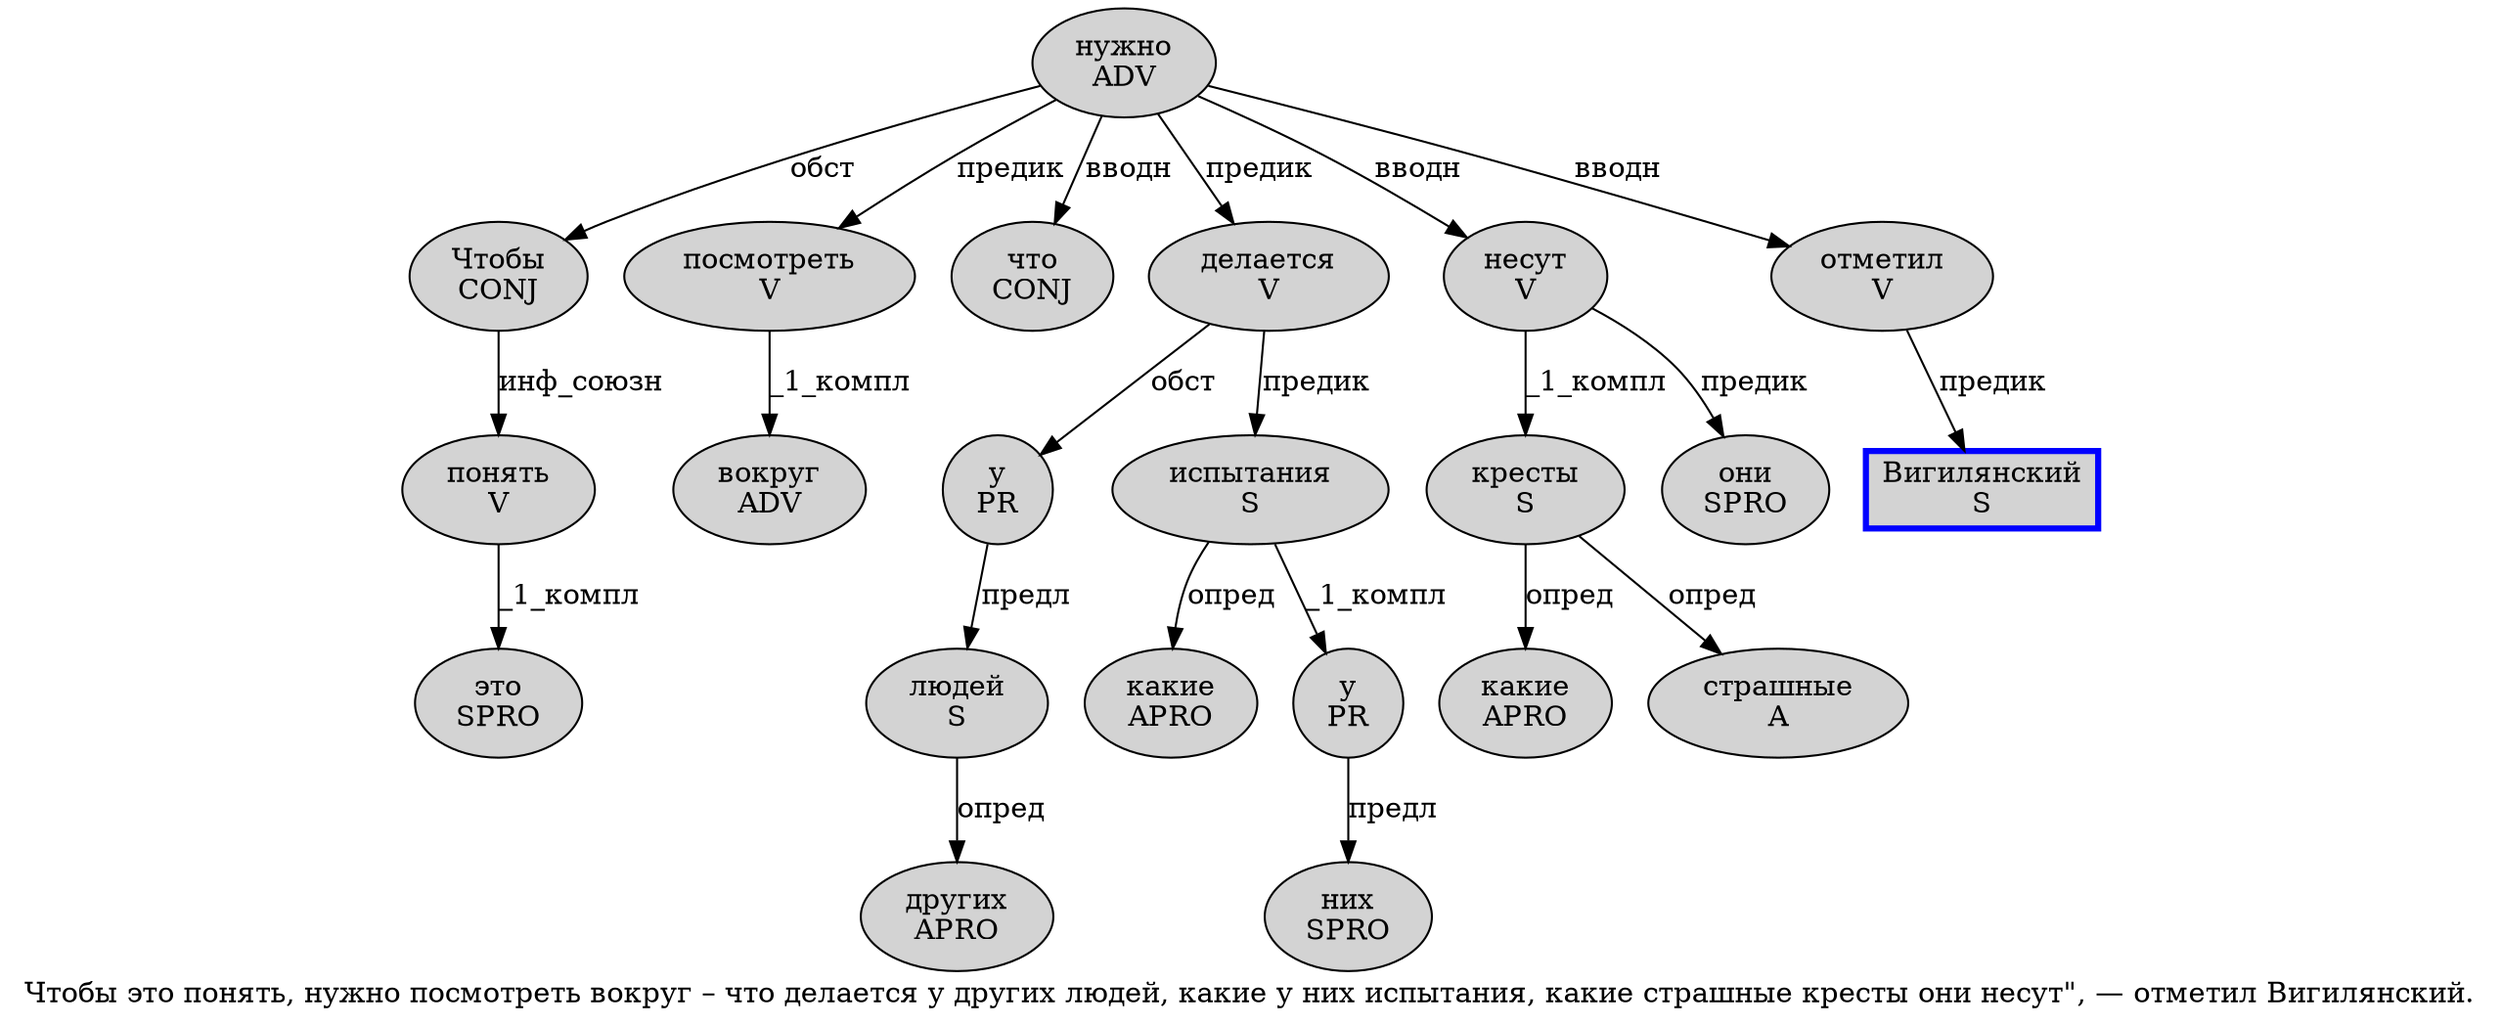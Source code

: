 digraph SENTENCE_658 {
	graph [label="Чтобы это понять, нужно посмотреть вокруг – что делается у других людей, какие у них испытания, какие страшные кресты они несут\", — отметил Вигилянский."]
	node [style=filled]
		0 [label="Чтобы
CONJ" color="" fillcolor=lightgray penwidth=1 shape=ellipse]
		1 [label="это
SPRO" color="" fillcolor=lightgray penwidth=1 shape=ellipse]
		2 [label="понять
V" color="" fillcolor=lightgray penwidth=1 shape=ellipse]
		4 [label="нужно
ADV" color="" fillcolor=lightgray penwidth=1 shape=ellipse]
		5 [label="посмотреть
V" color="" fillcolor=lightgray penwidth=1 shape=ellipse]
		6 [label="вокруг
ADV" color="" fillcolor=lightgray penwidth=1 shape=ellipse]
		8 [label="что
CONJ" color="" fillcolor=lightgray penwidth=1 shape=ellipse]
		9 [label="делается
V" color="" fillcolor=lightgray penwidth=1 shape=ellipse]
		10 [label="у
PR" color="" fillcolor=lightgray penwidth=1 shape=ellipse]
		11 [label="других
APRO" color="" fillcolor=lightgray penwidth=1 shape=ellipse]
		12 [label="людей
S" color="" fillcolor=lightgray penwidth=1 shape=ellipse]
		14 [label="какие
APRO" color="" fillcolor=lightgray penwidth=1 shape=ellipse]
		15 [label="у
PR" color="" fillcolor=lightgray penwidth=1 shape=ellipse]
		16 [label="них
SPRO" color="" fillcolor=lightgray penwidth=1 shape=ellipse]
		17 [label="испытания
S" color="" fillcolor=lightgray penwidth=1 shape=ellipse]
		19 [label="какие
APRO" color="" fillcolor=lightgray penwidth=1 shape=ellipse]
		20 [label="страшные
A" color="" fillcolor=lightgray penwidth=1 shape=ellipse]
		21 [label="кресты
S" color="" fillcolor=lightgray penwidth=1 shape=ellipse]
		22 [label="они
SPRO" color="" fillcolor=lightgray penwidth=1 shape=ellipse]
		23 [label="несут
V" color="" fillcolor=lightgray penwidth=1 shape=ellipse]
		27 [label="отметил
V" color="" fillcolor=lightgray penwidth=1 shape=ellipse]
		28 [label="Вигилянский
S" color=blue fillcolor=lightgray penwidth=3 shape=box]
			5 -> 6 [label="_1_компл"]
			21 -> 19 [label="опред"]
			21 -> 20 [label="опред"]
			0 -> 2 [label="инф_союзн"]
			17 -> 14 [label="опред"]
			17 -> 15 [label="_1_компл"]
			9 -> 10 [label="обст"]
			9 -> 17 [label="предик"]
			10 -> 12 [label="предл"]
			12 -> 11 [label="опред"]
			2 -> 1 [label="_1_компл"]
			4 -> 0 [label="обст"]
			4 -> 5 [label="предик"]
			4 -> 8 [label="вводн"]
			4 -> 9 [label="предик"]
			4 -> 23 [label="вводн"]
			4 -> 27 [label="вводн"]
			23 -> 21 [label="_1_компл"]
			23 -> 22 [label="предик"]
			27 -> 28 [label="предик"]
			15 -> 16 [label="предл"]
}